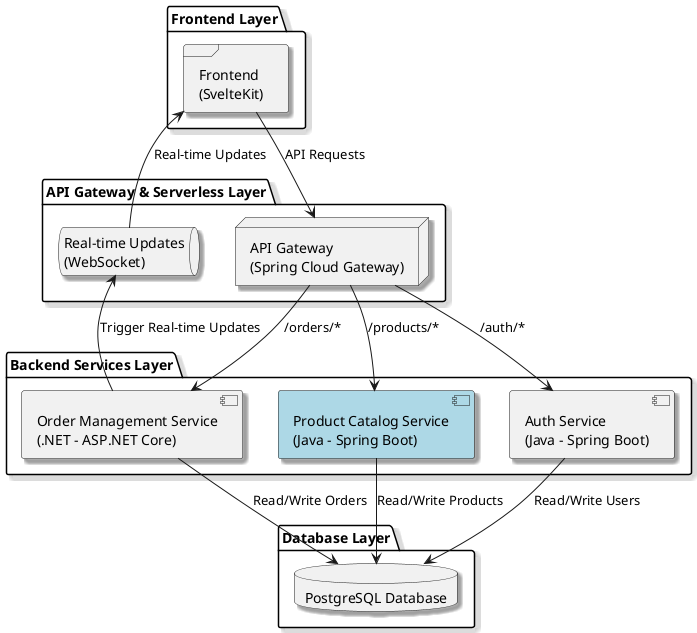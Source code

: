 @startuml

' Configuración de parámetros visuales
skinparam shadowing true
skinparam rectangle {
    BackgroundColor white
    BorderColor black
    RoundCorner 15
}

' Definimos que el flujo será de arriba a abajo
top to bottom direction

' Capa de Frontend
package "Frontend Layer" {
    frame "Frontend\n(SvelteKit)" as FE
}

' Capa de API Gateway y Serverless
package "API Gateway & Serverless Layer" {
    node "API Gateway\n(Spring Cloud Gateway)" as APIGW
    queue "Real-time Updates\n(WebSocket)" as SF
}

' Capa de Microservicios
package "Backend Services Layer" {
    component "Product Catalog Service\n(Java - Spring Boot)" as PCS #LightBlue
    component "Order Management Service\n(.NET - ASP.NET Core)" as OMS
    component "Auth Service\n(Java - Spring Boot)" as AuthS
}

' Capa de Base de Datos
package "Database Layer" {
    database "PostgreSQL Database" as DB
}

' Conexiones entre componentes
FE --> APIGW : API Requests
APIGW --> PCS : /products/*
APIGW --> OMS : /orders/*
APIGW --> AuthS : /auth/*

PCS --> DB : Read/Write Products
OMS --> DB : Read/Write Orders
AuthS --> DB : Read/Write Users

OMS --> SF : Trigger Real-time Updates
FE <-- SF : Real-time Updates

@enduml